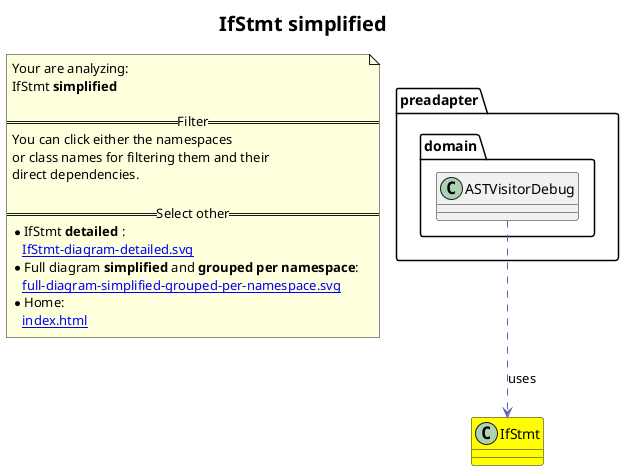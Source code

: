 @startuml
title <size:20>IfStmt **simplified** </size>
note "Your are analyzing:\nIfStmt **simplified** \n\n==Filter==\nYou can click either the namespaces \nor class names for filtering them and their\ndirect dependencies.\n\n==Select other==\n* IfStmt **detailed** :\n   [[IfStmt-diagram-detailed.svg]]\n* Full diagram **simplified** and **grouped per namespace**:\n   [[full-diagram-simplified-grouped-per-namespace.svg]]\n* Home:\n   [[index.html]]" as FloatingNote
class IfStmt [[IfStmt-diagram-simplified.svg]] #yellow {
}
  class preadapter.domain.ASTVisitorDebug [[preadapter.domain.ASTVisitorDebug-diagram-simplified.svg]]  {
  }
 ' *************************************** 
 ' *************************************** 
 ' *************************************** 
' Class relations extracted from namespace:
' 
' Class relations extracted from namespace:
' preadapter.domain
preadapter.domain.ASTVisitorDebug .[#6060BB].> IfStmt  : uses 
@enduml